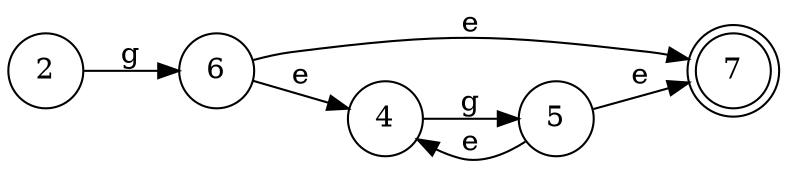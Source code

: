 digraph finite_state_machine {
	rankdir=LR size="8,5"
	node [shape=doublecircle]
	7
	node [shape=circle]
	2 -> 6 [label=g]
	4 -> 5 [label=g]
	5 -> 4 [label=e]
	5 -> 7 [label=e]
	6 -> 4 [label=e]
	6 -> 7 [label=e]
}
